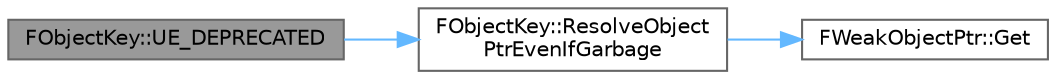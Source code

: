 digraph "FObjectKey::UE_DEPRECATED"
{
 // INTERACTIVE_SVG=YES
 // LATEX_PDF_SIZE
  bgcolor="transparent";
  edge [fontname=Helvetica,fontsize=10,labelfontname=Helvetica,labelfontsize=10];
  node [fontname=Helvetica,fontsize=10,shape=box,height=0.2,width=0.4];
  rankdir="LR";
  Node1 [id="Node000001",label="FObjectKey::UE_DEPRECATED",height=0.2,width=0.4,color="gray40", fillcolor="grey60", style="filled", fontcolor="black",tooltip=" "];
  Node1 -> Node2 [id="edge1_Node000001_Node000002",color="steelblue1",style="solid",tooltip=" "];
  Node2 [id="Node000002",label="FObjectKey::ResolveObject\lPtrEvenIfGarbage",height=0.2,width=0.4,color="grey40", fillcolor="white", style="filled",URL="$dd/d31/structFObjectKey.html#afe35a67188106a5f3cdfc1339dee46ac",tooltip="Attempt to access the object from which this key was constructed, even if it is marked as Garbage."];
  Node2 -> Node3 [id="edge2_Node000002_Node000003",color="steelblue1",style="solid",tooltip=" "];
  Node3 [id="Node000003",label="FWeakObjectPtr::Get",height=0.2,width=0.4,color="grey40", fillcolor="white", style="filled",URL="$d2/dbe/structFWeakObjectPtr.html#a04382cd233adc8ae9ff34c510f9fef32",tooltip="Dereference the weak pointer."];
}
